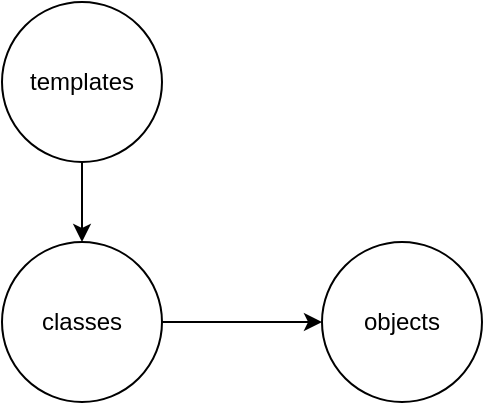 <mxfile>
    <diagram id="_leCYT90xesXzRB2GbU6" name="Page-1">
        <mxGraphModel dx="820" dy="374" grid="1" gridSize="10" guides="1" tooltips="1" connect="1" arrows="1" fold="1" page="1" pageScale="1" pageWidth="850" pageHeight="1100" math="0" shadow="0">
            <root>
                <mxCell id="0"/>
                <mxCell id="1" parent="0"/>
                <mxCell id="11" style="edgeStyle=orthogonalEdgeStyle;rounded=0;orthogonalLoop=1;jettySize=auto;html=1;entryX=0.5;entryY=0;entryDx=0;entryDy=0;" edge="1" parent="1" source="2" target="6">
                    <mxGeometry relative="1" as="geometry"/>
                </mxCell>
                <mxCell id="2" value="templates" style="ellipse;whiteSpace=wrap;html=1;aspect=fixed;" vertex="1" parent="1">
                    <mxGeometry x="160" y="100" width="80" height="80" as="geometry"/>
                </mxCell>
                <mxCell id="9" style="edgeStyle=orthogonalEdgeStyle;rounded=0;orthogonalLoop=1;jettySize=auto;html=1;entryX=0;entryY=0.5;entryDx=0;entryDy=0;" edge="1" parent="1" source="6" target="7">
                    <mxGeometry relative="1" as="geometry"/>
                </mxCell>
                <mxCell id="6" value="classes" style="ellipse;whiteSpace=wrap;html=1;aspect=fixed;" vertex="1" parent="1">
                    <mxGeometry x="160" y="220" width="80" height="80" as="geometry"/>
                </mxCell>
                <mxCell id="7" value="objects" style="ellipse;whiteSpace=wrap;html=1;aspect=fixed;" vertex="1" parent="1">
                    <mxGeometry x="320" y="220" width="80" height="80" as="geometry"/>
                </mxCell>
            </root>
        </mxGraphModel>
    </diagram>
</mxfile>